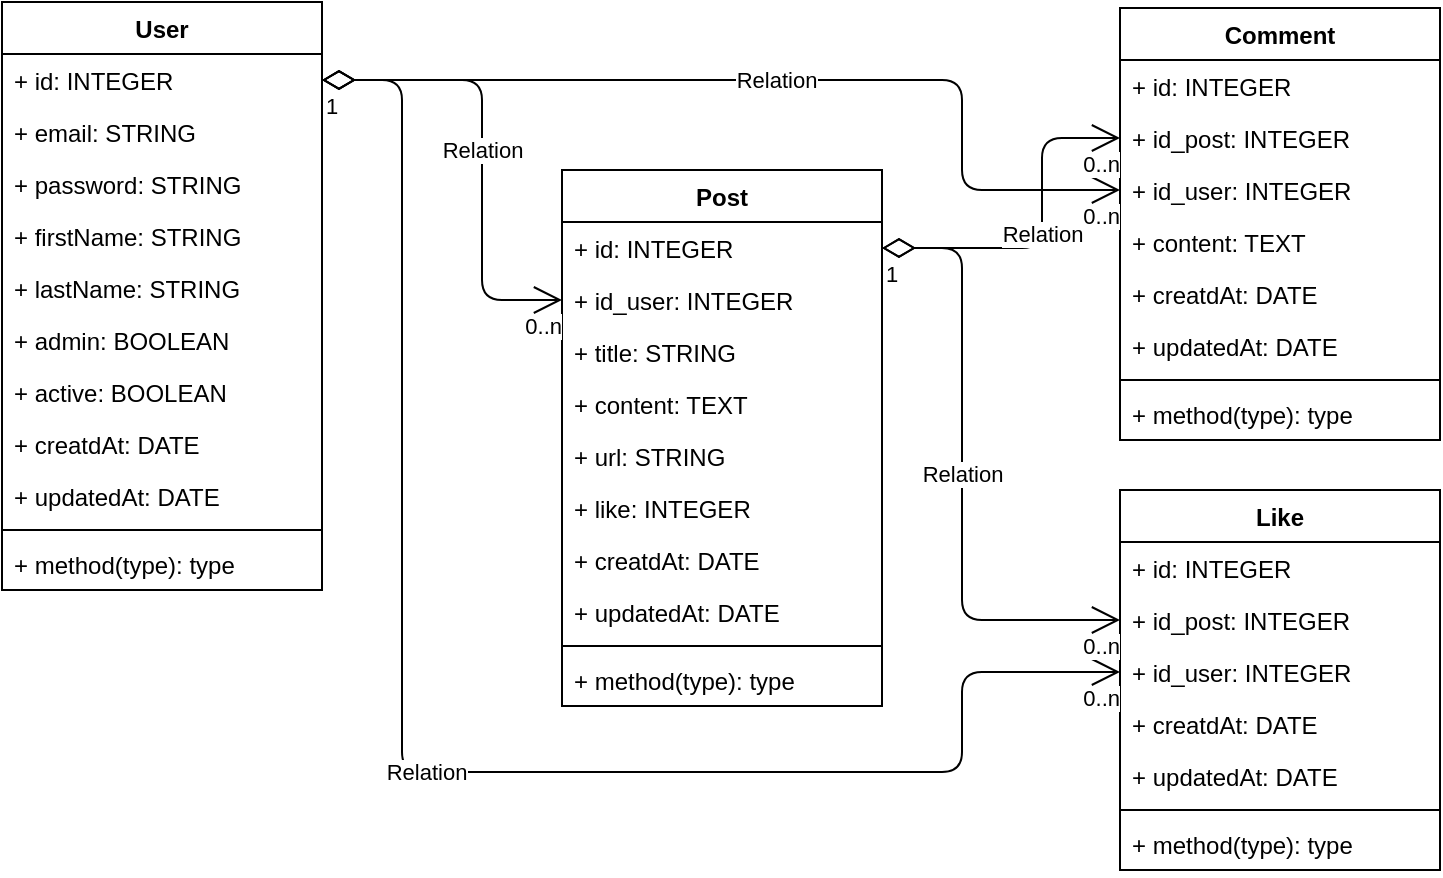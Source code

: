 <mxfile>
    <diagram id="hTfLUiwl1akHaSKs1CHr" name="Page-1">
        <mxGraphModel dx="520" dy="284" grid="1" gridSize="10" guides="1" tooltips="1" connect="1" arrows="1" fold="1" page="1" pageScale="1" pageWidth="827" pageHeight="1169" math="0" shadow="0">
            <root>
                <mxCell id="0"/>
                <mxCell id="1" parent="0"/>
                <mxCell id="10" value="Comment" style="swimlane;fontStyle=1;align=center;verticalAlign=top;childLayout=stackLayout;horizontal=1;startSize=26;horizontalStack=0;resizeParent=1;resizeParentMax=0;resizeLast=0;collapsible=1;marginBottom=0;" parent="1" vertex="1">
                    <mxGeometry x="599" y="39" width="160" height="216" as="geometry"/>
                </mxCell>
                <mxCell id="81" value="+ id: INTEGER" style="text;strokeColor=none;fillColor=none;align=left;verticalAlign=top;spacingLeft=4;spacingRight=4;overflow=hidden;rotatable=0;points=[[0,0.5],[1,0.5]];portConstraint=eastwest;" vertex="1" parent="10">
                    <mxGeometry y="26" width="160" height="26" as="geometry"/>
                </mxCell>
                <mxCell id="11" value="+ id_post: INTEGER" style="text;strokeColor=none;fillColor=none;align=left;verticalAlign=top;spacingLeft=4;spacingRight=4;overflow=hidden;rotatable=0;points=[[0,0.5],[1,0.5]];portConstraint=eastwest;" parent="10" vertex="1">
                    <mxGeometry y="52" width="160" height="26" as="geometry"/>
                </mxCell>
                <mxCell id="82" value="+ id_user: INTEGER" style="text;strokeColor=none;fillColor=none;align=left;verticalAlign=top;spacingLeft=4;spacingRight=4;overflow=hidden;rotatable=0;points=[[0,0.5],[1,0.5]];portConstraint=eastwest;" vertex="1" parent="10">
                    <mxGeometry y="78" width="160" height="26" as="geometry"/>
                </mxCell>
                <mxCell id="78" value="+ content: TEXT" style="text;strokeColor=none;fillColor=none;align=left;verticalAlign=top;spacingLeft=4;spacingRight=4;overflow=hidden;rotatable=0;points=[[0,0.5],[1,0.5]];portConstraint=eastwest;" vertex="1" parent="10">
                    <mxGeometry y="104" width="160" height="26" as="geometry"/>
                </mxCell>
                <mxCell id="83" value="+ creatdAt: DATE" style="text;strokeColor=none;fillColor=none;align=left;verticalAlign=top;spacingLeft=4;spacingRight=4;overflow=hidden;rotatable=0;points=[[0,0.5],[1,0.5]];portConstraint=eastwest;" vertex="1" parent="10">
                    <mxGeometry y="130" width="160" height="26" as="geometry"/>
                </mxCell>
                <mxCell id="84" value="+ updatedAt: DATE" style="text;strokeColor=none;fillColor=none;align=left;verticalAlign=top;spacingLeft=4;spacingRight=4;overflow=hidden;rotatable=0;points=[[0,0.5],[1,0.5]];portConstraint=eastwest;" vertex="1" parent="10">
                    <mxGeometry y="156" width="160" height="26" as="geometry"/>
                </mxCell>
                <mxCell id="12" value="" style="line;strokeWidth=1;fillColor=none;align=left;verticalAlign=middle;spacingTop=-1;spacingLeft=3;spacingRight=3;rotatable=0;labelPosition=right;points=[];portConstraint=eastwest;" parent="10" vertex="1">
                    <mxGeometry y="182" width="160" height="8" as="geometry"/>
                </mxCell>
                <mxCell id="13" value="+ method(type): type" style="text;strokeColor=none;fillColor=none;align=left;verticalAlign=top;spacingLeft=4;spacingRight=4;overflow=hidden;rotatable=0;points=[[0,0.5],[1,0.5]];portConstraint=eastwest;" parent="10" vertex="1">
                    <mxGeometry y="190" width="160" height="26" as="geometry"/>
                </mxCell>
                <mxCell id="21" value="Like" style="swimlane;fontStyle=1;align=center;verticalAlign=top;childLayout=stackLayout;horizontal=1;startSize=26;horizontalStack=0;resizeParent=1;resizeParentMax=0;resizeLast=0;collapsible=1;marginBottom=0;" parent="1" vertex="1">
                    <mxGeometry x="599" y="280" width="160" height="190" as="geometry"/>
                </mxCell>
                <mxCell id="85" value="+ id: INTEGER" style="text;strokeColor=none;fillColor=none;align=left;verticalAlign=top;spacingLeft=4;spacingRight=4;overflow=hidden;rotatable=0;points=[[0,0.5],[1,0.5]];portConstraint=eastwest;" vertex="1" parent="21">
                    <mxGeometry y="26" width="160" height="26" as="geometry"/>
                </mxCell>
                <mxCell id="86" value="+ id_post: INTEGER" style="text;strokeColor=none;fillColor=none;align=left;verticalAlign=top;spacingLeft=4;spacingRight=4;overflow=hidden;rotatable=0;points=[[0,0.5],[1,0.5]];portConstraint=eastwest;" vertex="1" parent="21">
                    <mxGeometry y="52" width="160" height="26" as="geometry"/>
                </mxCell>
                <mxCell id="89" value="+ id_user: INTEGER" style="text;strokeColor=none;fillColor=none;align=left;verticalAlign=top;spacingLeft=4;spacingRight=4;overflow=hidden;rotatable=0;points=[[0,0.5],[1,0.5]];portConstraint=eastwest;" vertex="1" parent="21">
                    <mxGeometry y="78" width="160" height="26" as="geometry"/>
                </mxCell>
                <mxCell id="87" value="+ creatdAt: DATE" style="text;strokeColor=none;fillColor=none;align=left;verticalAlign=top;spacingLeft=4;spacingRight=4;overflow=hidden;rotatable=0;points=[[0,0.5],[1,0.5]];portConstraint=eastwest;" vertex="1" parent="21">
                    <mxGeometry y="104" width="160" height="26" as="geometry"/>
                </mxCell>
                <mxCell id="88" value="+ updatedAt: DATE" style="text;strokeColor=none;fillColor=none;align=left;verticalAlign=top;spacingLeft=4;spacingRight=4;overflow=hidden;rotatable=0;points=[[0,0.5],[1,0.5]];portConstraint=eastwest;" vertex="1" parent="21">
                    <mxGeometry y="130" width="160" height="26" as="geometry"/>
                </mxCell>
                <mxCell id="23" value="" style="line;strokeWidth=1;fillColor=none;align=left;verticalAlign=middle;spacingTop=-1;spacingLeft=3;spacingRight=3;rotatable=0;labelPosition=right;points=[];portConstraint=eastwest;" parent="21" vertex="1">
                    <mxGeometry y="156" width="160" height="8" as="geometry"/>
                </mxCell>
                <mxCell id="24" value="+ method(type): type" style="text;strokeColor=none;fillColor=none;align=left;verticalAlign=top;spacingLeft=4;spacingRight=4;overflow=hidden;rotatable=0;points=[[0,0.5],[1,0.5]];portConstraint=eastwest;" parent="21" vertex="1">
                    <mxGeometry y="164" width="160" height="26" as="geometry"/>
                </mxCell>
                <mxCell id="47" value="Post" style="swimlane;fontStyle=1;align=center;verticalAlign=top;childLayout=stackLayout;horizontal=1;startSize=26;horizontalStack=0;resizeParent=1;resizeParentMax=0;resizeLast=0;collapsible=1;marginBottom=0;" vertex="1" parent="1">
                    <mxGeometry x="320" y="120" width="160" height="268" as="geometry"/>
                </mxCell>
                <mxCell id="48" value="+ id: INTEGER" style="text;strokeColor=none;fillColor=none;align=left;verticalAlign=top;spacingLeft=4;spacingRight=4;overflow=hidden;rotatable=0;points=[[0,0.5],[1,0.5]];portConstraint=eastwest;" vertex="1" parent="47">
                    <mxGeometry y="26" width="160" height="26" as="geometry"/>
                </mxCell>
                <mxCell id="71" value="+ id_user: INTEGER" style="text;strokeColor=none;fillColor=none;align=left;verticalAlign=top;spacingLeft=4;spacingRight=4;overflow=hidden;rotatable=0;points=[[0,0.5],[1,0.5]];portConstraint=eastwest;" vertex="1" parent="47">
                    <mxGeometry y="52" width="160" height="26" as="geometry"/>
                </mxCell>
                <mxCell id="72" value="+ title: STRING" style="text;strokeColor=none;fillColor=none;align=left;verticalAlign=top;spacingLeft=4;spacingRight=4;overflow=hidden;rotatable=0;points=[[0,0.5],[1,0.5]];portConstraint=eastwest;" vertex="1" parent="47">
                    <mxGeometry y="78" width="160" height="26" as="geometry"/>
                </mxCell>
                <mxCell id="74" value="+ content: TEXT" style="text;strokeColor=none;fillColor=none;align=left;verticalAlign=top;spacingLeft=4;spacingRight=4;overflow=hidden;rotatable=0;points=[[0,0.5],[1,0.5]];portConstraint=eastwest;" vertex="1" parent="47">
                    <mxGeometry y="104" width="160" height="26" as="geometry"/>
                </mxCell>
                <mxCell id="70" value="+ url: STRING" style="text;strokeColor=none;fillColor=none;align=left;verticalAlign=top;spacingLeft=4;spacingRight=4;overflow=hidden;rotatable=0;points=[[0,0.5],[1,0.5]];portConstraint=eastwest;" vertex="1" parent="47">
                    <mxGeometry y="130" width="160" height="26" as="geometry"/>
                </mxCell>
                <mxCell id="73" value="+ like: INTEGER" style="text;strokeColor=none;fillColor=none;align=left;verticalAlign=top;spacingLeft=4;spacingRight=4;overflow=hidden;rotatable=0;points=[[0,0.5],[1,0.5]];portConstraint=eastwest;" vertex="1" parent="47">
                    <mxGeometry y="156" width="160" height="26" as="geometry"/>
                </mxCell>
                <mxCell id="75" value="+ creatdAt: DATE" style="text;strokeColor=none;fillColor=none;align=left;verticalAlign=top;spacingLeft=4;spacingRight=4;overflow=hidden;rotatable=0;points=[[0,0.5],[1,0.5]];portConstraint=eastwest;" vertex="1" parent="47">
                    <mxGeometry y="182" width="160" height="26" as="geometry"/>
                </mxCell>
                <mxCell id="76" value="+ updatedAt: DATE" style="text;strokeColor=none;fillColor=none;align=left;verticalAlign=top;spacingLeft=4;spacingRight=4;overflow=hidden;rotatable=0;points=[[0,0.5],[1,0.5]];portConstraint=eastwest;" vertex="1" parent="47">
                    <mxGeometry y="208" width="160" height="26" as="geometry"/>
                </mxCell>
                <mxCell id="49" value="" style="line;strokeWidth=1;fillColor=none;align=left;verticalAlign=middle;spacingTop=-1;spacingLeft=3;spacingRight=3;rotatable=0;labelPosition=right;points=[];portConstraint=eastwest;" vertex="1" parent="47">
                    <mxGeometry y="234" width="160" height="8" as="geometry"/>
                </mxCell>
                <mxCell id="50" value="+ method(type): type" style="text;strokeColor=none;fillColor=none;align=left;verticalAlign=top;spacingLeft=4;spacingRight=4;overflow=hidden;rotatable=0;points=[[0,0.5],[1,0.5]];portConstraint=eastwest;" vertex="1" parent="47">
                    <mxGeometry y="242" width="160" height="26" as="geometry"/>
                </mxCell>
                <mxCell id="51" value="User" style="swimlane;fontStyle=1;align=center;verticalAlign=top;childLayout=stackLayout;horizontal=1;startSize=26;horizontalStack=0;resizeParent=1;resizeParentMax=0;resizeLast=0;collapsible=1;marginBottom=0;" vertex="1" parent="1">
                    <mxGeometry x="40" y="36" width="160" height="294" as="geometry"/>
                </mxCell>
                <mxCell id="61" value="+ id: INTEGER" style="text;strokeColor=none;fillColor=none;align=left;verticalAlign=top;spacingLeft=4;spacingRight=4;overflow=hidden;rotatable=0;points=[[0,0.5],[1,0.5]];portConstraint=eastwest;" vertex="1" parent="51">
                    <mxGeometry y="26" width="160" height="26" as="geometry"/>
                </mxCell>
                <mxCell id="63" value="+ email: STRING   " style="text;strokeColor=none;fillColor=none;align=left;verticalAlign=top;spacingLeft=4;spacingRight=4;overflow=hidden;rotatable=0;points=[[0,0.5],[1,0.5]];portConstraint=eastwest;" vertex="1" parent="51">
                    <mxGeometry y="52" width="160" height="26" as="geometry"/>
                </mxCell>
                <mxCell id="52" value="+ password: STRING" style="text;strokeColor=none;fillColor=none;align=left;verticalAlign=top;spacingLeft=4;spacingRight=4;overflow=hidden;rotatable=0;points=[[0,0.5],[1,0.5]];portConstraint=eastwest;" vertex="1" parent="51">
                    <mxGeometry y="78" width="160" height="26" as="geometry"/>
                </mxCell>
                <mxCell id="65" value="+ firstName: STRING" style="text;strokeColor=none;fillColor=none;align=left;verticalAlign=top;spacingLeft=4;spacingRight=4;overflow=hidden;rotatable=0;points=[[0,0.5],[1,0.5]];portConstraint=eastwest;" vertex="1" parent="51">
                    <mxGeometry y="104" width="160" height="26" as="geometry"/>
                </mxCell>
                <mxCell id="66" value="+ lastName: STRING" style="text;strokeColor=none;fillColor=none;align=left;verticalAlign=top;spacingLeft=4;spacingRight=4;overflow=hidden;rotatable=0;points=[[0,0.5],[1,0.5]];portConstraint=eastwest;" vertex="1" parent="51">
                    <mxGeometry y="130" width="160" height="26" as="geometry"/>
                </mxCell>
                <mxCell id="64" value="+ admin: BOOLEAN" style="text;strokeColor=none;fillColor=none;align=left;verticalAlign=top;spacingLeft=4;spacingRight=4;overflow=hidden;rotatable=0;points=[[0,0.5],[1,0.5]];portConstraint=eastwest;" vertex="1" parent="51">
                    <mxGeometry y="156" width="160" height="26" as="geometry"/>
                </mxCell>
                <mxCell id="68" value="+ active: BOOLEAN" style="text;strokeColor=none;fillColor=none;align=left;verticalAlign=top;spacingLeft=4;spacingRight=4;overflow=hidden;rotatable=0;points=[[0,0.5],[1,0.5]];portConstraint=eastwest;" vertex="1" parent="51">
                    <mxGeometry y="182" width="160" height="26" as="geometry"/>
                </mxCell>
                <mxCell id="69" value="+ creatdAt: DATE" style="text;strokeColor=none;fillColor=none;align=left;verticalAlign=top;spacingLeft=4;spacingRight=4;overflow=hidden;rotatable=0;points=[[0,0.5],[1,0.5]];portConstraint=eastwest;" vertex="1" parent="51">
                    <mxGeometry y="208" width="160" height="26" as="geometry"/>
                </mxCell>
                <mxCell id="67" value="+ updatedAt: DATE" style="text;strokeColor=none;fillColor=none;align=left;verticalAlign=top;spacingLeft=4;spacingRight=4;overflow=hidden;rotatable=0;points=[[0,0.5],[1,0.5]];portConstraint=eastwest;" vertex="1" parent="51">
                    <mxGeometry y="234" width="160" height="26" as="geometry"/>
                </mxCell>
                <mxCell id="53" value="" style="line;strokeWidth=1;fillColor=none;align=left;verticalAlign=middle;spacingTop=-1;spacingLeft=3;spacingRight=3;rotatable=0;labelPosition=right;points=[];portConstraint=eastwest;" vertex="1" parent="51">
                    <mxGeometry y="260" width="160" height="8" as="geometry"/>
                </mxCell>
                <mxCell id="54" value="+ method(type): type" style="text;strokeColor=none;fillColor=none;align=left;verticalAlign=top;spacingLeft=4;spacingRight=4;overflow=hidden;rotatable=0;points=[[0,0.5],[1,0.5]];portConstraint=eastwest;" vertex="1" parent="51">
                    <mxGeometry y="268" width="160" height="26" as="geometry"/>
                </mxCell>
                <mxCell id="90" value="Relation" style="endArrow=open;html=1;endSize=12;startArrow=diamondThin;startSize=14;startFill=0;edgeStyle=orthogonalEdgeStyle;exitX=1;exitY=0.5;exitDx=0;exitDy=0;entryX=0;entryY=0.5;entryDx=0;entryDy=0;" edge="1" parent="1" source="61" target="71">
                    <mxGeometry relative="1" as="geometry">
                        <mxPoint x="220" y="370" as="sourcePoint"/>
                        <mxPoint x="270" y="360" as="targetPoint"/>
                        <Array as="points">
                            <mxPoint x="280" y="75"/>
                            <mxPoint x="280" y="185"/>
                        </Array>
                    </mxGeometry>
                </mxCell>
                <mxCell id="91" value="1" style="edgeLabel;resizable=0;html=1;align=left;verticalAlign=top;" connectable="0" vertex="1" parent="90">
                    <mxGeometry x="-1" relative="1" as="geometry"/>
                </mxCell>
                <mxCell id="92" value="0..n" style="edgeLabel;resizable=0;html=1;align=right;verticalAlign=top;" connectable="0" vertex="1" parent="90">
                    <mxGeometry x="1" relative="1" as="geometry"/>
                </mxCell>
                <mxCell id="97" value="Relation" style="endArrow=open;html=1;endSize=12;startArrow=diamondThin;startSize=14;startFill=0;edgeStyle=orthogonalEdgeStyle;" edge="1" parent="1" source="61" target="82">
                    <mxGeometry relative="1" as="geometry">
                        <mxPoint x="210" y="390" as="sourcePoint"/>
                        <mxPoint x="330" y="416" as="targetPoint"/>
                        <Array as="points">
                            <mxPoint x="520" y="75"/>
                            <mxPoint x="520" y="130"/>
                        </Array>
                    </mxGeometry>
                </mxCell>
                <mxCell id="98" value="1" style="edgeLabel;resizable=0;html=1;align=left;verticalAlign=top;" connectable="0" vertex="1" parent="97">
                    <mxGeometry x="-1" relative="1" as="geometry"/>
                </mxCell>
                <mxCell id="99" value="0..n" style="edgeLabel;resizable=0;html=1;align=right;verticalAlign=top;" connectable="0" vertex="1" parent="97">
                    <mxGeometry x="1" relative="1" as="geometry"/>
                </mxCell>
                <mxCell id="102" value="Relation" style="endArrow=open;html=1;endSize=12;startArrow=diamondThin;startSize=14;startFill=0;edgeStyle=orthogonalEdgeStyle;entryX=0;entryY=0.5;entryDx=0;entryDy=0;" edge="1" parent="1" source="61" target="89">
                    <mxGeometry relative="1" as="geometry">
                        <mxPoint x="210" y="88" as="sourcePoint"/>
                        <mxPoint x="370" y="345" as="targetPoint"/>
                        <Array as="points">
                            <mxPoint x="240" y="75"/>
                            <mxPoint x="240" y="421"/>
                            <mxPoint x="520" y="421"/>
                            <mxPoint x="520" y="371"/>
                        </Array>
                    </mxGeometry>
                </mxCell>
                <mxCell id="103" value="1" style="edgeLabel;resizable=0;html=1;align=left;verticalAlign=top;" connectable="0" vertex="1" parent="102">
                    <mxGeometry x="-1" relative="1" as="geometry"/>
                </mxCell>
                <mxCell id="104" value="0..n" style="edgeLabel;resizable=0;html=1;align=right;verticalAlign=top;" connectable="0" vertex="1" parent="102">
                    <mxGeometry x="1" relative="1" as="geometry"/>
                </mxCell>
                <mxCell id="105" value="Relation" style="endArrow=open;html=1;endSize=12;startArrow=diamondThin;startSize=14;startFill=0;edgeStyle=orthogonalEdgeStyle;exitX=1;exitY=0.5;exitDx=0;exitDy=0;entryX=0;entryY=0.5;entryDx=0;entryDy=0;" edge="1" parent="1" source="48" target="11">
                    <mxGeometry relative="1" as="geometry">
                        <mxPoint x="270" y="200" as="sourcePoint"/>
                        <mxPoint x="670" y="252" as="targetPoint"/>
                        <Array as="points">
                            <mxPoint x="560" y="159"/>
                            <mxPoint x="560" y="104"/>
                        </Array>
                    </mxGeometry>
                </mxCell>
                <mxCell id="106" value="1" style="edgeLabel;resizable=0;html=1;align=left;verticalAlign=top;" connectable="0" vertex="1" parent="105">
                    <mxGeometry x="-1" relative="1" as="geometry"/>
                </mxCell>
                <mxCell id="107" value="0..n" style="edgeLabel;resizable=0;html=1;align=right;verticalAlign=top;" connectable="0" vertex="1" parent="105">
                    <mxGeometry x="1" relative="1" as="geometry"/>
                </mxCell>
                <mxCell id="109" value="Relation" style="endArrow=open;html=1;endSize=12;startArrow=diamondThin;startSize=14;startFill=0;edgeStyle=orthogonalEdgeStyle;entryX=0;entryY=0.5;entryDx=0;entryDy=0;exitX=1;exitY=0.5;exitDx=0;exitDy=0;" edge="1" parent="1" source="48" target="86">
                    <mxGeometry relative="1" as="geometry">
                        <mxPoint x="410" y="52" as="sourcePoint"/>
                        <mxPoint x="606" y="363" as="targetPoint"/>
                        <Array as="points">
                            <mxPoint x="520" y="159"/>
                            <mxPoint x="520" y="345"/>
                        </Array>
                    </mxGeometry>
                </mxCell>
                <mxCell id="110" value="1" style="edgeLabel;resizable=0;html=1;align=left;verticalAlign=top;" connectable="0" vertex="1" parent="109">
                    <mxGeometry x="-1" relative="1" as="geometry"/>
                </mxCell>
                <mxCell id="111" value="0..n" style="edgeLabel;resizable=0;html=1;align=right;verticalAlign=top;" connectable="0" vertex="1" parent="109">
                    <mxGeometry x="1" relative="1" as="geometry"/>
                </mxCell>
            </root>
        </mxGraphModel>
    </diagram>
</mxfile>